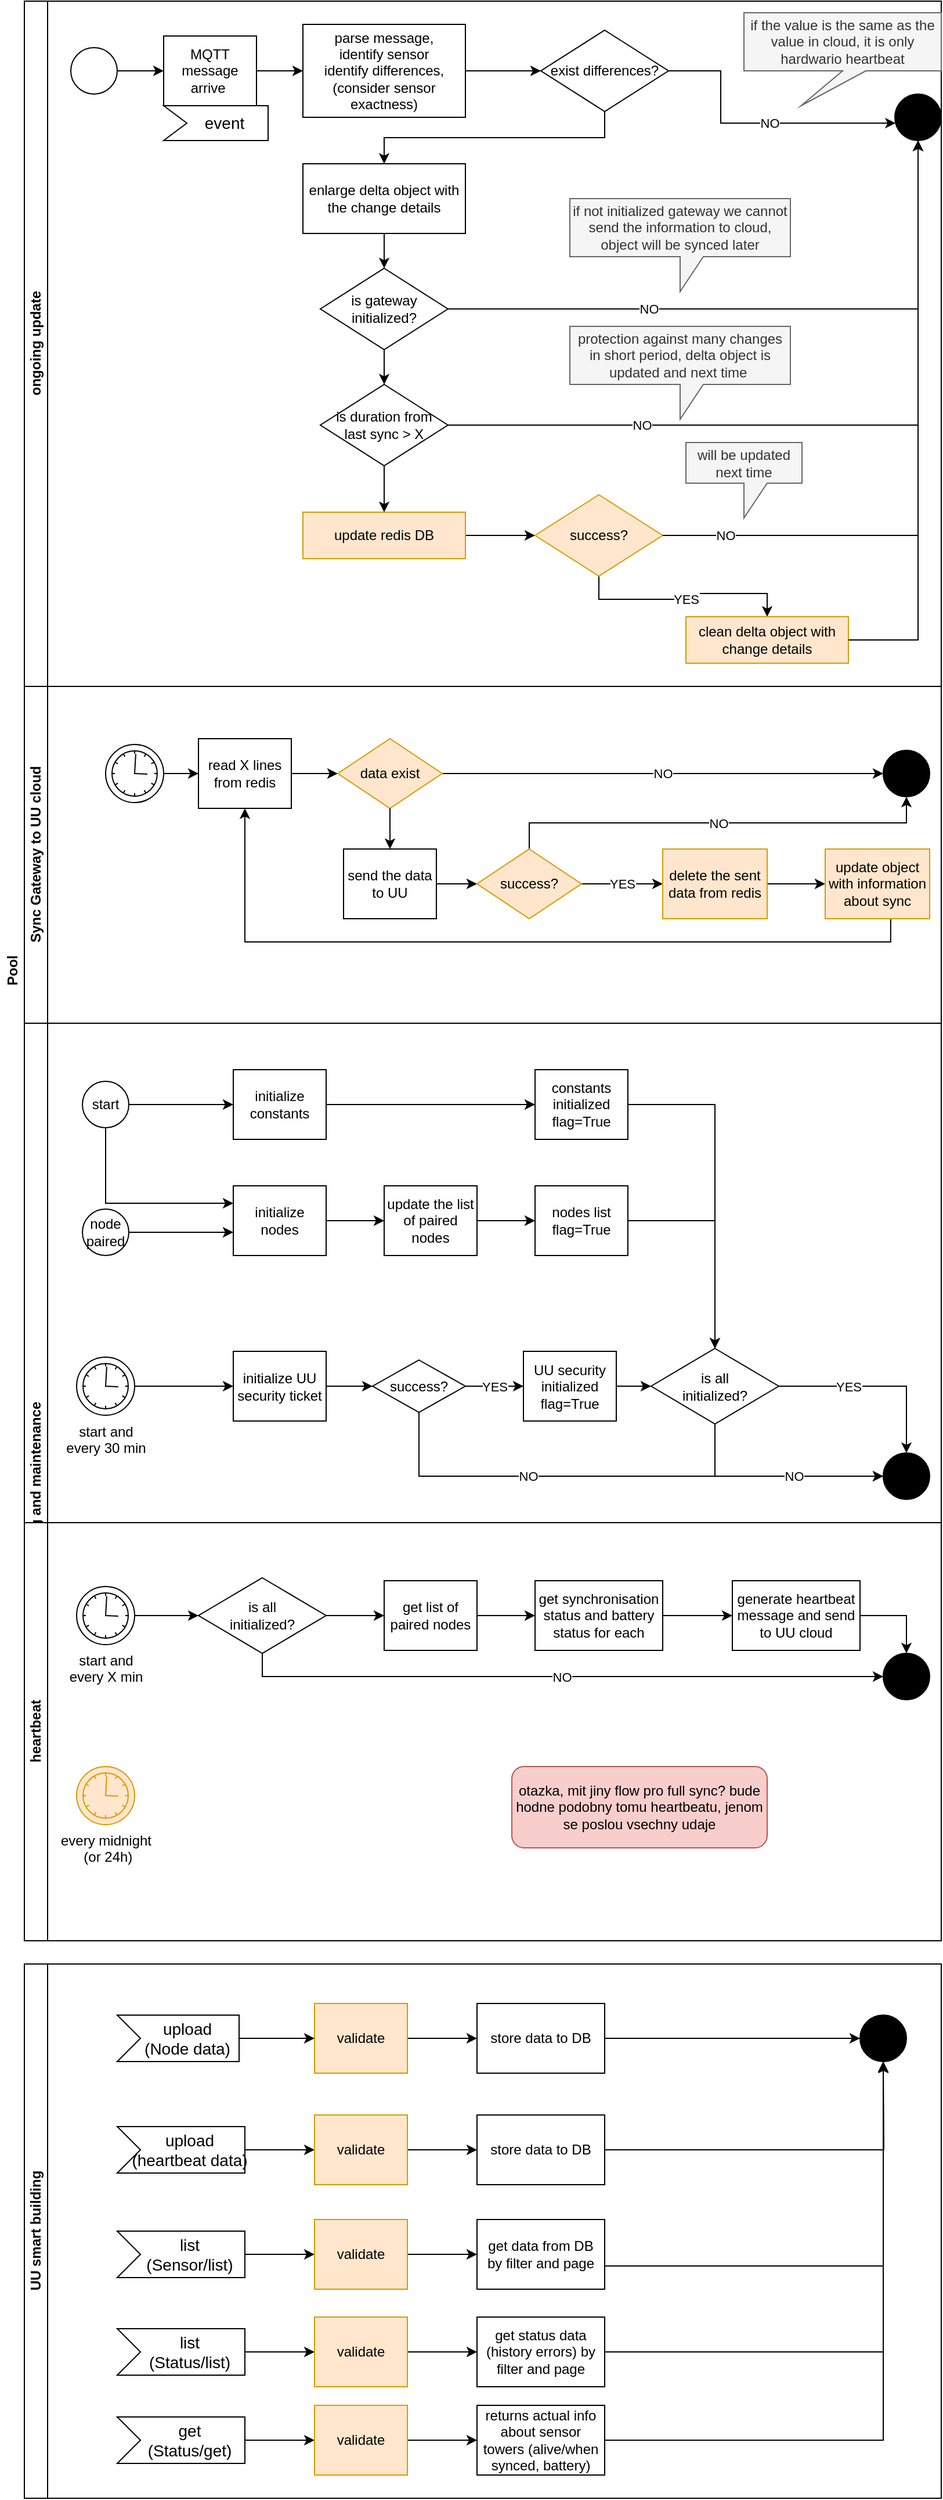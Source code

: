 <mxfile version="14.2.9" type="github">
  <diagram id="prtHgNgQTEPvFCAcTncT" name="Page-1">
    <mxGraphModel dx="1038" dy="523" grid="1" gridSize="10" guides="1" tooltips="1" connect="1" arrows="1" fold="1" page="1" pageScale="1" pageWidth="827" pageHeight="1169" math="0" shadow="0">
      <root>
        <mxCell id="0" />
        <mxCell id="1" parent="0" />
        <mxCell id="dNxyNK7c78bLwvsdeMH5-19" value="Pool" style="swimlane;html=1;childLayout=stackLayout;resizeParent=1;resizeParentMax=0;horizontal=0;startSize=20;horizontalStack=0;strokeColor=#FFFFFF;" parent="1" vertex="1">
          <mxGeometry x="10" y="20" width="810" height="1670" as="geometry" />
        </mxCell>
        <mxCell id="dNxyNK7c78bLwvsdeMH5-20" value="ongoing update" style="swimlane;html=1;startSize=20;horizontal=0;" parent="dNxyNK7c78bLwvsdeMH5-19" vertex="1">
          <mxGeometry x="20" width="790" height="590" as="geometry" />
        </mxCell>
        <mxCell id="dNxyNK7c78bLwvsdeMH5-25" value="" style="edgeStyle=orthogonalEdgeStyle;rounded=0;orthogonalLoop=1;jettySize=auto;html=1;" parent="dNxyNK7c78bLwvsdeMH5-20" source="dNxyNK7c78bLwvsdeMH5-23" target="dNxyNK7c78bLwvsdeMH5-24" edge="1">
          <mxGeometry relative="1" as="geometry" />
        </mxCell>
        <mxCell id="dNxyNK7c78bLwvsdeMH5-23" value="" style="ellipse;whiteSpace=wrap;html=1;" parent="dNxyNK7c78bLwvsdeMH5-20" vertex="1">
          <mxGeometry x="40" y="40" width="40" height="40" as="geometry" />
        </mxCell>
        <mxCell id="5jJIfaY8_o4qzD2Jh06x-11" style="edgeStyle=orthogonalEdgeStyle;rounded=0;orthogonalLoop=1;jettySize=auto;html=1;exitX=1;exitY=0.5;exitDx=0;exitDy=0;entryX=0;entryY=0.5;entryDx=0;entryDy=0;" parent="dNxyNK7c78bLwvsdeMH5-20" source="dNxyNK7c78bLwvsdeMH5-24" target="5jJIfaY8_o4qzD2Jh06x-4" edge="1">
          <mxGeometry relative="1" as="geometry" />
        </mxCell>
        <mxCell id="dNxyNK7c78bLwvsdeMH5-24" value="MQTT message arrive&amp;nbsp;" style="rounded=0;whiteSpace=wrap;html=1;fontFamily=Helvetica;fontSize=12;fontColor=#000000;align=center;" parent="dNxyNK7c78bLwvsdeMH5-20" vertex="1">
          <mxGeometry x="120" y="30" width="80" height="60" as="geometry" />
        </mxCell>
        <mxCell id="dNxyNK7c78bLwvsdeMH5-32" value="" style="ellipse;whiteSpace=wrap;html=1;fillColor=#000000;" parent="dNxyNK7c78bLwvsdeMH5-20" vertex="1">
          <mxGeometry x="750" y="80" width="40" height="40" as="geometry" />
        </mxCell>
        <mxCell id="5jJIfaY8_o4qzD2Jh06x-6" style="edgeStyle=orthogonalEdgeStyle;rounded=0;orthogonalLoop=1;jettySize=auto;html=1;exitX=1;exitY=0.5;exitDx=0;exitDy=0;entryX=0;entryY=0.5;entryDx=0;entryDy=0;" parent="dNxyNK7c78bLwvsdeMH5-20" source="5jJIfaY8_o4qzD2Jh06x-4" target="5jJIfaY8_o4qzD2Jh06x-5" edge="1">
          <mxGeometry relative="1" as="geometry" />
        </mxCell>
        <mxCell id="5jJIfaY8_o4qzD2Jh06x-4" value="parse message, &lt;br&gt;identify sensor&lt;br&gt;identify differences,&lt;br&gt;(consider sensor exactness)" style="rounded=0;whiteSpace=wrap;html=1;fontFamily=Helvetica;fontSize=12;fontColor=#000000;align=center;" parent="dNxyNK7c78bLwvsdeMH5-20" vertex="1">
          <mxGeometry x="240" y="20" width="140" height="80" as="geometry" />
        </mxCell>
        <mxCell id="5jJIfaY8_o4qzD2Jh06x-8" style="edgeStyle=orthogonalEdgeStyle;rounded=0;orthogonalLoop=1;jettySize=auto;html=1;exitX=1;exitY=0.5;exitDx=0;exitDy=0;" parent="dNxyNK7c78bLwvsdeMH5-20" source="5jJIfaY8_o4qzD2Jh06x-5" target="dNxyNK7c78bLwvsdeMH5-32" edge="1">
          <mxGeometry relative="1" as="geometry">
            <Array as="points">
              <mxPoint x="600" y="60" />
              <mxPoint x="600" y="105" />
            </Array>
          </mxGeometry>
        </mxCell>
        <mxCell id="5jJIfaY8_o4qzD2Jh06x-9" value="NO" style="edgeLabel;html=1;align=center;verticalAlign=middle;resizable=0;points=[];" parent="5jJIfaY8_o4qzD2Jh06x-8" vertex="1" connectable="0">
          <mxGeometry x="-0.146" y="-1" relative="1" as="geometry">
            <mxPoint x="29" y="-1" as="offset" />
          </mxGeometry>
        </mxCell>
        <mxCell id="5jJIfaY8_o4qzD2Jh06x-24" style="edgeStyle=orthogonalEdgeStyle;rounded=0;orthogonalLoop=1;jettySize=auto;html=1;exitX=0.5;exitY=1;exitDx=0;exitDy=0;" parent="dNxyNK7c78bLwvsdeMH5-20" source="5jJIfaY8_o4qzD2Jh06x-5" target="5jJIfaY8_o4qzD2Jh06x-23" edge="1">
          <mxGeometry relative="1" as="geometry" />
        </mxCell>
        <mxCell id="5jJIfaY8_o4qzD2Jh06x-5" value="exist differences?" style="rhombus;whiteSpace=wrap;html=1;fontFamily=Helvetica;fontSize=12;fontColor=#000000;align=center;" parent="dNxyNK7c78bLwvsdeMH5-20" vertex="1">
          <mxGeometry x="445" y="25" width="110" height="70" as="geometry" />
        </mxCell>
        <mxCell id="5jJIfaY8_o4qzD2Jh06x-27" style="edgeStyle=orthogonalEdgeStyle;rounded=0;orthogonalLoop=1;jettySize=auto;html=1;exitX=0.5;exitY=1;exitDx=0;exitDy=0;entryX=0.5;entryY=0;entryDx=0;entryDy=0;" parent="dNxyNK7c78bLwvsdeMH5-20" source="5jJIfaY8_o4qzD2Jh06x-23" target="5jJIfaY8_o4qzD2Jh06x-25" edge="1">
          <mxGeometry relative="1" as="geometry" />
        </mxCell>
        <mxCell id="5jJIfaY8_o4qzD2Jh06x-23" value="enlarge delta object with the change details" style="rounded=0;whiteSpace=wrap;html=1;fontFamily=Helvetica;fontSize=12;fontColor=#000000;align=center;" parent="dNxyNK7c78bLwvsdeMH5-20" vertex="1">
          <mxGeometry x="240" y="140" width="140" height="60" as="geometry" />
        </mxCell>
        <mxCell id="5jJIfaY8_o4qzD2Jh06x-26" value="NO" style="edgeStyle=orthogonalEdgeStyle;rounded=0;orthogonalLoop=1;jettySize=auto;html=1;exitX=1;exitY=0.5;exitDx=0;exitDy=0;entryX=0.5;entryY=1;entryDx=0;entryDy=0;" parent="dNxyNK7c78bLwvsdeMH5-20" source="5jJIfaY8_o4qzD2Jh06x-25" target="dNxyNK7c78bLwvsdeMH5-32" edge="1">
          <mxGeometry x="-0.371" relative="1" as="geometry">
            <mxPoint as="offset" />
            <Array as="points">
              <mxPoint x="770" y="265" />
              <mxPoint x="770" y="125" />
            </Array>
          </mxGeometry>
        </mxCell>
        <mxCell id="5jJIfaY8_o4qzD2Jh06x-30" style="edgeStyle=orthogonalEdgeStyle;rounded=0;orthogonalLoop=1;jettySize=auto;html=1;exitX=0.5;exitY=1;exitDx=0;exitDy=0;entryX=0.5;entryY=0;entryDx=0;entryDy=0;" parent="dNxyNK7c78bLwvsdeMH5-20" source="5jJIfaY8_o4qzD2Jh06x-25" target="5jJIfaY8_o4qzD2Jh06x-28" edge="1">
          <mxGeometry relative="1" as="geometry" />
        </mxCell>
        <mxCell id="5jJIfaY8_o4qzD2Jh06x-25" value="is gateway initialized?" style="rhombus;whiteSpace=wrap;html=1;fontFamily=Helvetica;fontSize=12;fontColor=#000000;align=center;" parent="dNxyNK7c78bLwvsdeMH5-20" vertex="1">
          <mxGeometry x="255" y="230" width="110" height="70" as="geometry" />
        </mxCell>
        <mxCell id="5jJIfaY8_o4qzD2Jh06x-29" value="NO" style="edgeStyle=orthogonalEdgeStyle;rounded=0;orthogonalLoop=1;jettySize=auto;html=1;exitX=1;exitY=0.5;exitDx=0;exitDy=0;entryX=0.5;entryY=1;entryDx=0;entryDy=0;" parent="dNxyNK7c78bLwvsdeMH5-20" source="5jJIfaY8_o4qzD2Jh06x-28" target="dNxyNK7c78bLwvsdeMH5-32" edge="1">
          <mxGeometry x="-0.486" relative="1" as="geometry">
            <mxPoint as="offset" />
            <Array as="points">
              <mxPoint x="770" y="365" />
              <mxPoint x="770" y="125" />
            </Array>
          </mxGeometry>
        </mxCell>
        <mxCell id="5jJIfaY8_o4qzD2Jh06x-35" style="edgeStyle=orthogonalEdgeStyle;rounded=0;orthogonalLoop=1;jettySize=auto;html=1;exitX=0.5;exitY=1;exitDx=0;exitDy=0;" parent="dNxyNK7c78bLwvsdeMH5-20" source="5jJIfaY8_o4qzD2Jh06x-28" target="5jJIfaY8_o4qzD2Jh06x-34" edge="1">
          <mxGeometry relative="1" as="geometry" />
        </mxCell>
        <mxCell id="5jJIfaY8_o4qzD2Jh06x-28" value="is duration from &lt;br&gt;last sync &amp;gt; X" style="rhombus;whiteSpace=wrap;html=1;fontFamily=Helvetica;fontSize=12;fontColor=#000000;align=center;" parent="dNxyNK7c78bLwvsdeMH5-20" vertex="1">
          <mxGeometry x="255" y="330" width="110" height="70" as="geometry" />
        </mxCell>
        <mxCell id="5jJIfaY8_o4qzD2Jh06x-31" value="if not initialized gateway we cannot send the information to cloud, object will be synced later" style="shape=callout;whiteSpace=wrap;html=1;perimeter=calloutPerimeter;fillColor=#f5f5f5;strokeColor=#666666;fontColor=#333333;" parent="dNxyNK7c78bLwvsdeMH5-20" vertex="1">
          <mxGeometry x="470" y="170" width="190" height="80" as="geometry" />
        </mxCell>
        <mxCell id="5jJIfaY8_o4qzD2Jh06x-32" value="if the value is the same as the value in cloud, it is only hardwario heartbeat" style="shape=callout;whiteSpace=wrap;html=1;perimeter=calloutPerimeter;fillColor=#f5f5f5;position2=0.29;strokeColor=#666666;fontColor=#333333;" parent="dNxyNK7c78bLwvsdeMH5-20" vertex="1">
          <mxGeometry x="620" y="10" width="170" height="80" as="geometry" />
        </mxCell>
        <mxCell id="5jJIfaY8_o4qzD2Jh06x-33" value="protection against many changes in short period, delta object is updated and next time&amp;nbsp;" style="shape=callout;whiteSpace=wrap;html=1;perimeter=calloutPerimeter;fillColor=#f5f5f5;strokeColor=#666666;fontColor=#333333;" parent="dNxyNK7c78bLwvsdeMH5-20" vertex="1">
          <mxGeometry x="470" y="280" width="190" height="80" as="geometry" />
        </mxCell>
        <mxCell id="4CfnA9oRZXm0BefGSMJ0-2" style="edgeStyle=orthogonalEdgeStyle;rounded=0;orthogonalLoop=1;jettySize=auto;html=1;exitX=1;exitY=0.5;exitDx=0;exitDy=0;entryX=0;entryY=0.5;entryDx=0;entryDy=0;" edge="1" parent="dNxyNK7c78bLwvsdeMH5-20" source="5jJIfaY8_o4qzD2Jh06x-34" target="4CfnA9oRZXm0BefGSMJ0-1">
          <mxGeometry relative="1" as="geometry" />
        </mxCell>
        <mxCell id="5jJIfaY8_o4qzD2Jh06x-34" value="update redis DB" style="rounded=0;whiteSpace=wrap;html=1;fontFamily=Helvetica;fontSize=12;align=center;fillColor=#ffe6cc;strokeColor=#d79b00;" parent="dNxyNK7c78bLwvsdeMH5-20" vertex="1">
          <mxGeometry x="240" y="440" width="140" height="40" as="geometry" />
        </mxCell>
        <mxCell id="4CfnA9oRZXm0BefGSMJ0-7" value="YES" style="edgeStyle=orthogonalEdgeStyle;rounded=0;orthogonalLoop=1;jettySize=auto;html=1;exitX=0.5;exitY=1;exitDx=0;exitDy=0;" edge="1" parent="dNxyNK7c78bLwvsdeMH5-20" source="4CfnA9oRZXm0BefGSMJ0-1" target="4CfnA9oRZXm0BefGSMJ0-4">
          <mxGeometry relative="1" as="geometry" />
        </mxCell>
        <mxCell id="4CfnA9oRZXm0BefGSMJ0-1" value="success?" style="rhombus;whiteSpace=wrap;html=1;fontFamily=Helvetica;fontSize=12;align=center;fillColor=#ffe6cc;strokeColor=#d79b00;" vertex="1" parent="dNxyNK7c78bLwvsdeMH5-20">
          <mxGeometry x="440" y="425" width="110" height="70" as="geometry" />
        </mxCell>
        <mxCell id="4CfnA9oRZXm0BefGSMJ0-4" value="clean delta object with change details" style="rounded=0;whiteSpace=wrap;html=1;fontFamily=Helvetica;fontSize=12;align=center;fillColor=#ffe6cc;strokeColor=#d79b00;" vertex="1" parent="dNxyNK7c78bLwvsdeMH5-20">
          <mxGeometry x="570" y="530" width="140" height="40" as="geometry" />
        </mxCell>
        <mxCell id="4CfnA9oRZXm0BefGSMJ0-5" style="edgeStyle=orthogonalEdgeStyle;rounded=0;orthogonalLoop=1;jettySize=auto;html=1;exitX=1;exitY=0.5;exitDx=0;exitDy=0;entryX=0.5;entryY=1;entryDx=0;entryDy=0;" edge="1" parent="dNxyNK7c78bLwvsdeMH5-20" source="4CfnA9oRZXm0BefGSMJ0-4" target="dNxyNK7c78bLwvsdeMH5-32">
          <mxGeometry relative="1" as="geometry">
            <mxPoint x="840" y="130" as="targetPoint" />
            <Array as="points">
              <mxPoint x="770" y="550" />
              <mxPoint x="770" y="125" />
            </Array>
          </mxGeometry>
        </mxCell>
        <mxCell id="4CfnA9oRZXm0BefGSMJ0-3" value="NO" style="edgeStyle=orthogonalEdgeStyle;rounded=0;orthogonalLoop=1;jettySize=auto;html=1;exitX=1;exitY=0.5;exitDx=0;exitDy=0;entryX=0.5;entryY=1;entryDx=0;entryDy=0;" edge="1" parent="dNxyNK7c78bLwvsdeMH5-20" source="4CfnA9oRZXm0BefGSMJ0-1" target="dNxyNK7c78bLwvsdeMH5-32">
          <mxGeometry x="-0.809" relative="1" as="geometry">
            <mxPoint x="840" y="130" as="targetPoint" />
            <Array as="points">
              <mxPoint x="770" y="460" />
              <mxPoint x="770" y="125" />
            </Array>
            <mxPoint as="offset" />
          </mxGeometry>
        </mxCell>
        <mxCell id="4CfnA9oRZXm0BefGSMJ0-8" value="will be updated next time" style="shape=callout;whiteSpace=wrap;html=1;perimeter=calloutPerimeter;fillColor=#f5f5f5;strokeColor=#666666;fontColor=#333333;" vertex="1" parent="dNxyNK7c78bLwvsdeMH5-20">
          <mxGeometry x="570" y="380" width="100" height="65" as="geometry" />
        </mxCell>
        <mxCell id="4CfnA9oRZXm0BefGSMJ0-125" value="event" style="html=1;shape=mxgraph.infographic.ribbonSimple;notch1=20;notch2=0;align=center;verticalAlign=middle;fontSize=14;fontStyle=0;fillColor=#FFFFFF;flipH=0;spacingRight=0;spacingLeft=14;" vertex="1" parent="dNxyNK7c78bLwvsdeMH5-20">
          <mxGeometry x="120" y="90" width="90" height="30" as="geometry" />
        </mxCell>
        <mxCell id="dNxyNK7c78bLwvsdeMH5-21" value="Sync Gateway to UU cloud" style="swimlane;html=1;startSize=20;horizontal=0;" parent="dNxyNK7c78bLwvsdeMH5-19" vertex="1">
          <mxGeometry x="20" y="590" width="790" height="290" as="geometry" />
        </mxCell>
        <mxCell id="dNxyNK7c78bLwvsdeMH5-29" value="" style="edgeStyle=orthogonalEdgeStyle;rounded=0;orthogonalLoop=1;jettySize=auto;html=1;endArrow=classic;endFill=1;" parent="dNxyNK7c78bLwvsdeMH5-21" source="dNxyNK7c78bLwvsdeMH5-26" target="dNxyNK7c78bLwvsdeMH5-28" edge="1">
          <mxGeometry relative="1" as="geometry" />
        </mxCell>
        <mxCell id="dNxyNK7c78bLwvsdeMH5-26" value="read X lines from redis" style="rounded=0;whiteSpace=wrap;html=1;fontFamily=Helvetica;fontSize=12;fontColor=#000000;align=center;" parent="dNxyNK7c78bLwvsdeMH5-21" vertex="1">
          <mxGeometry x="150" y="45" width="80" height="60" as="geometry" />
        </mxCell>
        <mxCell id="5jJIfaY8_o4qzD2Jh06x-41" value="NO" style="edgeStyle=orthogonalEdgeStyle;rounded=0;orthogonalLoop=1;jettySize=auto;html=1;entryX=0;entryY=0.5;entryDx=0;entryDy=0;" parent="dNxyNK7c78bLwvsdeMH5-21" source="dNxyNK7c78bLwvsdeMH5-28" target="5jJIfaY8_o4qzD2Jh06x-40" edge="1">
          <mxGeometry relative="1" as="geometry" />
        </mxCell>
        <mxCell id="dNxyNK7c78bLwvsdeMH5-28" value="data exist" style="rhombus;whiteSpace=wrap;html=1;fontFamily=Helvetica;fontSize=12;align=center;fillColor=#ffe6cc;strokeColor=#d79b00;" parent="dNxyNK7c78bLwvsdeMH5-21" vertex="1">
          <mxGeometry x="270" y="45" width="90" height="60" as="geometry" />
        </mxCell>
        <mxCell id="5jJIfaY8_o4qzD2Jh06x-43" style="edgeStyle=orthogonalEdgeStyle;rounded=0;orthogonalLoop=1;jettySize=auto;html=1;exitX=1;exitY=0.5;exitDx=0;exitDy=0;" parent="dNxyNK7c78bLwvsdeMH5-21" source="dNxyNK7c78bLwvsdeMH5-30" target="5jJIfaY8_o4qzD2Jh06x-42" edge="1">
          <mxGeometry relative="1" as="geometry" />
        </mxCell>
        <mxCell id="dNxyNK7c78bLwvsdeMH5-30" value="send the data to UU" style="rounded=0;whiteSpace=wrap;html=1;fontFamily=Helvetica;fontSize=12;fontColor=#000000;align=center;" parent="dNxyNK7c78bLwvsdeMH5-21" vertex="1">
          <mxGeometry x="275" y="140" width="80" height="60" as="geometry" />
        </mxCell>
        <mxCell id="dNxyNK7c78bLwvsdeMH5-31" style="edgeStyle=orthogonalEdgeStyle;rounded=0;orthogonalLoop=1;jettySize=auto;html=1;endArrow=classic;endFill=1;" parent="dNxyNK7c78bLwvsdeMH5-21" source="dNxyNK7c78bLwvsdeMH5-28" target="dNxyNK7c78bLwvsdeMH5-30" edge="1">
          <mxGeometry relative="1" as="geometry" />
        </mxCell>
        <mxCell id="5jJIfaY8_o4qzD2Jh06x-38" style="edgeStyle=orthogonalEdgeStyle;rounded=0;orthogonalLoop=1;jettySize=auto;html=1;exitX=1;exitY=0.5;exitDx=0;exitDy=0;entryX=0;entryY=0.5;entryDx=0;entryDy=0;" parent="dNxyNK7c78bLwvsdeMH5-21" source="5jJIfaY8_o4qzD2Jh06x-37" target="dNxyNK7c78bLwvsdeMH5-26" edge="1">
          <mxGeometry relative="1" as="geometry" />
        </mxCell>
        <mxCell id="5jJIfaY8_o4qzD2Jh06x-37" value="" style="shape=mxgraph.bpmn.shape;html=1;verticalLabelPosition=bottom;labelBackgroundColor=#ffffff;verticalAlign=top;align=center;perimeter=ellipsePerimeter;outlineConnect=0;outline=standard;symbol=timer;fillColor=none;" parent="dNxyNK7c78bLwvsdeMH5-21" vertex="1">
          <mxGeometry x="70" y="50" width="50" height="50" as="geometry" />
        </mxCell>
        <mxCell id="5jJIfaY8_o4qzD2Jh06x-40" value="" style="ellipse;whiteSpace=wrap;html=1;fillColor=#000000;" parent="dNxyNK7c78bLwvsdeMH5-21" vertex="1">
          <mxGeometry x="740" y="55" width="40" height="40" as="geometry" />
        </mxCell>
        <mxCell id="5jJIfaY8_o4qzD2Jh06x-45" value="YES" style="edgeStyle=orthogonalEdgeStyle;rounded=0;orthogonalLoop=1;jettySize=auto;html=1;exitX=1;exitY=0.5;exitDx=0;exitDy=0;" parent="dNxyNK7c78bLwvsdeMH5-21" source="5jJIfaY8_o4qzD2Jh06x-42" target="5jJIfaY8_o4qzD2Jh06x-44" edge="1">
          <mxGeometry relative="1" as="geometry" />
        </mxCell>
        <mxCell id="5jJIfaY8_o4qzD2Jh06x-47" value="NO" style="edgeStyle=orthogonalEdgeStyle;rounded=0;orthogonalLoop=1;jettySize=auto;html=1;exitX=0.5;exitY=0;exitDx=0;exitDy=0;" parent="dNxyNK7c78bLwvsdeMH5-21" source="5jJIfaY8_o4qzD2Jh06x-42" target="5jJIfaY8_o4qzD2Jh06x-40" edge="1">
          <mxGeometry relative="1" as="geometry" />
        </mxCell>
        <mxCell id="5jJIfaY8_o4qzD2Jh06x-42" value="success?" style="rhombus;whiteSpace=wrap;html=1;fontFamily=Helvetica;fontSize=12;align=center;fillColor=#ffe6cc;strokeColor=#d79b00;" parent="dNxyNK7c78bLwvsdeMH5-21" vertex="1">
          <mxGeometry x="390" y="140" width="90" height="60" as="geometry" />
        </mxCell>
        <mxCell id="5jJIfaY8_o4qzD2Jh06x-46" style="edgeStyle=orthogonalEdgeStyle;rounded=0;orthogonalLoop=1;jettySize=auto;html=1;exitX=0.627;exitY=0.997;exitDx=0;exitDy=0;entryX=0.5;entryY=1;entryDx=0;entryDy=0;exitPerimeter=0;" parent="dNxyNK7c78bLwvsdeMH5-21" source="4CfnA9oRZXm0BefGSMJ0-9" target="dNxyNK7c78bLwvsdeMH5-26" edge="1">
          <mxGeometry relative="1" as="geometry" />
        </mxCell>
        <mxCell id="4CfnA9oRZXm0BefGSMJ0-10" style="edgeStyle=orthogonalEdgeStyle;rounded=0;orthogonalLoop=1;jettySize=auto;html=1;exitX=1;exitY=0.5;exitDx=0;exitDy=0;entryX=0;entryY=0.5;entryDx=0;entryDy=0;" edge="1" parent="dNxyNK7c78bLwvsdeMH5-21" source="5jJIfaY8_o4qzD2Jh06x-44" target="4CfnA9oRZXm0BefGSMJ0-9">
          <mxGeometry relative="1" as="geometry" />
        </mxCell>
        <mxCell id="5jJIfaY8_o4qzD2Jh06x-44" value="delete the sent data from redis" style="rounded=0;whiteSpace=wrap;html=1;fontFamily=Helvetica;fontSize=12;align=center;fillColor=#ffe6cc;strokeColor=#d79b00;" parent="dNxyNK7c78bLwvsdeMH5-21" vertex="1">
          <mxGeometry x="550" y="140" width="90" height="60" as="geometry" />
        </mxCell>
        <mxCell id="4CfnA9oRZXm0BefGSMJ0-9" value="update object with information about sync" style="rounded=0;whiteSpace=wrap;html=1;fontFamily=Helvetica;fontSize=12;align=center;fillColor=#ffe6cc;strokeColor=#d79b00;" vertex="1" parent="dNxyNK7c78bLwvsdeMH5-21">
          <mxGeometry x="690" y="140" width="90" height="60" as="geometry" />
        </mxCell>
        <mxCell id="dNxyNK7c78bLwvsdeMH5-22" value="config and maintenance" style="swimlane;html=1;startSize=20;horizontal=0;" parent="dNxyNK7c78bLwvsdeMH5-19" vertex="1">
          <mxGeometry x="20" y="880" width="790" height="790" as="geometry" />
        </mxCell>
        <mxCell id="dNxyNK7c78bLwvsdeMH5-37" value="" style="edgeStyle=orthogonalEdgeStyle;rounded=0;orthogonalLoop=1;jettySize=auto;html=1;endArrow=classic;endFill=1;" parent="dNxyNK7c78bLwvsdeMH5-22" source="dNxyNK7c78bLwvsdeMH5-34" target="dNxyNK7c78bLwvsdeMH5-36" edge="1">
          <mxGeometry relative="1" as="geometry" />
        </mxCell>
        <mxCell id="dNxyNK7c78bLwvsdeMH5-34" value="initialize UU security ticket" style="rounded=0;whiteSpace=wrap;html=1;fontFamily=Helvetica;fontSize=12;fontColor=#000000;align=center;" parent="dNxyNK7c78bLwvsdeMH5-22" vertex="1">
          <mxGeometry x="180" y="282.5" width="80" height="60" as="geometry" />
        </mxCell>
        <mxCell id="5jJIfaY8_o4qzD2Jh06x-51" value="YES" style="edgeStyle=orthogonalEdgeStyle;rounded=0;orthogonalLoop=1;jettySize=auto;html=1;exitX=1;exitY=0.5;exitDx=0;exitDy=0;entryX=0;entryY=0.5;entryDx=0;entryDy=0;" parent="dNxyNK7c78bLwvsdeMH5-22" source="dNxyNK7c78bLwvsdeMH5-36" target="5jJIfaY8_o4qzD2Jh06x-50" edge="1">
          <mxGeometry relative="1" as="geometry" />
        </mxCell>
        <mxCell id="5jJIfaY8_o4qzD2Jh06x-60" value="NO" style="edgeStyle=orthogonalEdgeStyle;rounded=0;orthogonalLoop=1;jettySize=auto;html=1;exitX=0.5;exitY=1;exitDx=0;exitDy=0;entryX=0;entryY=0.5;entryDx=0;entryDy=0;" parent="dNxyNK7c78bLwvsdeMH5-22" source="dNxyNK7c78bLwvsdeMH5-36" target="5jJIfaY8_o4qzD2Jh06x-57" edge="1">
          <mxGeometry x="-0.346" relative="1" as="geometry">
            <Array as="points">
              <mxPoint x="340" y="390" />
            </Array>
            <mxPoint as="offset" />
            <mxPoint x="810" y="390" as="targetPoint" />
          </mxGeometry>
        </mxCell>
        <mxCell id="dNxyNK7c78bLwvsdeMH5-36" value="success?" style="rhombus;whiteSpace=wrap;html=1;fontFamily=Helvetica;fontSize=12;fontColor=#000000;align=center;" parent="dNxyNK7c78bLwvsdeMH5-22" vertex="1">
          <mxGeometry x="300" y="290" width="80" height="45" as="geometry" />
        </mxCell>
        <mxCell id="5jJIfaY8_o4qzD2Jh06x-49" style="edgeStyle=orthogonalEdgeStyle;rounded=0;orthogonalLoop=1;jettySize=auto;html=1;exitX=1;exitY=0.5;exitDx=0;exitDy=0;entryX=0;entryY=0.5;entryDx=0;entryDy=0;" parent="dNxyNK7c78bLwvsdeMH5-22" source="5jJIfaY8_o4qzD2Jh06x-48" target="dNxyNK7c78bLwvsdeMH5-34" edge="1">
          <mxGeometry relative="1" as="geometry" />
        </mxCell>
        <mxCell id="5jJIfaY8_o4qzD2Jh06x-48" value="start and &lt;br&gt;every 30 min" style="shape=mxgraph.bpmn.shape;html=1;verticalLabelPosition=bottom;labelBackgroundColor=#ffffff;verticalAlign=top;align=center;perimeter=ellipsePerimeter;outlineConnect=0;outline=standard;symbol=timer;fillColor=none;" parent="dNxyNK7c78bLwvsdeMH5-22" vertex="1">
          <mxGeometry x="45" y="287.5" width="50" height="50" as="geometry" />
        </mxCell>
        <mxCell id="5jJIfaY8_o4qzD2Jh06x-53" style="edgeStyle=orthogonalEdgeStyle;rounded=0;orthogonalLoop=1;jettySize=auto;html=1;exitX=1;exitY=0.5;exitDx=0;exitDy=0;entryX=0;entryY=0.5;entryDx=0;entryDy=0;" parent="dNxyNK7c78bLwvsdeMH5-22" source="5jJIfaY8_o4qzD2Jh06x-50" target="5jJIfaY8_o4qzD2Jh06x-52" edge="1">
          <mxGeometry relative="1" as="geometry" />
        </mxCell>
        <mxCell id="5jJIfaY8_o4qzD2Jh06x-50" value="UU security initialized flag=True" style="rounded=0;whiteSpace=wrap;html=1;fontFamily=Helvetica;fontSize=12;fontColor=#000000;align=center;" parent="dNxyNK7c78bLwvsdeMH5-22" vertex="1">
          <mxGeometry x="430" y="282.5" width="80" height="60" as="geometry" />
        </mxCell>
        <mxCell id="5jJIfaY8_o4qzD2Jh06x-55" value="YES" style="edgeStyle=orthogonalEdgeStyle;rounded=0;orthogonalLoop=1;jettySize=auto;html=1;exitX=1;exitY=0.5;exitDx=0;exitDy=0;entryX=0.5;entryY=0;entryDx=0;entryDy=0;" parent="dNxyNK7c78bLwvsdeMH5-22" source="5jJIfaY8_o4qzD2Jh06x-52" target="5jJIfaY8_o4qzD2Jh06x-57" edge="1">
          <mxGeometry x="-0.273" relative="1" as="geometry">
            <mxPoint x="720" y="312.5" as="targetPoint" />
            <mxPoint x="-1" as="offset" />
          </mxGeometry>
        </mxCell>
        <mxCell id="5jJIfaY8_o4qzD2Jh06x-52" value="is all &lt;br&gt;initialized?" style="rhombus;whiteSpace=wrap;html=1;fontFamily=Helvetica;fontSize=12;fontColor=#000000;align=center;" parent="dNxyNK7c78bLwvsdeMH5-22" vertex="1">
          <mxGeometry x="540" y="280" width="110" height="65" as="geometry" />
        </mxCell>
        <mxCell id="5jJIfaY8_o4qzD2Jh06x-57" value="" style="ellipse;whiteSpace=wrap;html=1;fillColor=#000000;" parent="dNxyNK7c78bLwvsdeMH5-22" vertex="1">
          <mxGeometry x="740" y="370" width="40" height="40" as="geometry" />
        </mxCell>
        <mxCell id="5jJIfaY8_o4qzD2Jh06x-64" style="edgeStyle=orthogonalEdgeStyle;rounded=0;orthogonalLoop=1;jettySize=auto;html=1;exitX=1;exitY=0.5;exitDx=0;exitDy=0;" parent="dNxyNK7c78bLwvsdeMH5-22" source="5jJIfaY8_o4qzD2Jh06x-61" target="5jJIfaY8_o4qzD2Jh06x-63" edge="1">
          <mxGeometry relative="1" as="geometry" />
        </mxCell>
        <mxCell id="4CfnA9oRZXm0BefGSMJ0-11" style="edgeStyle=orthogonalEdgeStyle;rounded=0;orthogonalLoop=1;jettySize=auto;html=1;exitX=0.5;exitY=1;exitDx=0;exitDy=0;entryX=0;entryY=0.25;entryDx=0;entryDy=0;" edge="1" parent="dNxyNK7c78bLwvsdeMH5-22" source="5jJIfaY8_o4qzD2Jh06x-61" target="5jJIfaY8_o4qzD2Jh06x-71">
          <mxGeometry relative="1" as="geometry" />
        </mxCell>
        <mxCell id="5jJIfaY8_o4qzD2Jh06x-61" value="start" style="ellipse;whiteSpace=wrap;html=1;" parent="dNxyNK7c78bLwvsdeMH5-22" vertex="1">
          <mxGeometry x="50" y="50" width="40" height="40" as="geometry" />
        </mxCell>
        <mxCell id="5jJIfaY8_o4qzD2Jh06x-66" style="edgeStyle=orthogonalEdgeStyle;rounded=0;orthogonalLoop=1;jettySize=auto;html=1;exitX=1;exitY=0.5;exitDx=0;exitDy=0;" parent="dNxyNK7c78bLwvsdeMH5-22" source="5jJIfaY8_o4qzD2Jh06x-63" target="5jJIfaY8_o4qzD2Jh06x-65" edge="1">
          <mxGeometry relative="1" as="geometry" />
        </mxCell>
        <mxCell id="5jJIfaY8_o4qzD2Jh06x-63" value="initialize constants" style="rounded=0;whiteSpace=wrap;html=1;fontFamily=Helvetica;fontSize=12;fontColor=#000000;align=center;" parent="dNxyNK7c78bLwvsdeMH5-22" vertex="1">
          <mxGeometry x="180" y="40" width="80" height="60" as="geometry" />
        </mxCell>
        <mxCell id="5jJIfaY8_o4qzD2Jh06x-68" style="edgeStyle=orthogonalEdgeStyle;rounded=0;orthogonalLoop=1;jettySize=auto;html=1;exitX=1;exitY=0.5;exitDx=0;exitDy=0;" parent="dNxyNK7c78bLwvsdeMH5-22" source="5jJIfaY8_o4qzD2Jh06x-65" target="5jJIfaY8_o4qzD2Jh06x-52" edge="1">
          <mxGeometry relative="1" as="geometry">
            <mxPoint x="550" y="70" as="targetPoint" />
          </mxGeometry>
        </mxCell>
        <mxCell id="5jJIfaY8_o4qzD2Jh06x-65" value="constants initialized flag=True" style="rounded=0;whiteSpace=wrap;html=1;fontFamily=Helvetica;fontSize=12;fontColor=#000000;align=center;" parent="dNxyNK7c78bLwvsdeMH5-22" vertex="1">
          <mxGeometry x="440" y="40" width="80" height="60" as="geometry" />
        </mxCell>
        <mxCell id="5jJIfaY8_o4qzD2Jh06x-74" style="edgeStyle=orthogonalEdgeStyle;rounded=0;orthogonalLoop=1;jettySize=auto;html=1;exitX=1;exitY=0.5;exitDx=0;exitDy=0;entryX=0;entryY=0.5;entryDx=0;entryDy=0;" parent="dNxyNK7c78bLwvsdeMH5-22" source="5jJIfaY8_o4qzD2Jh06x-71" target="5jJIfaY8_o4qzD2Jh06x-73" edge="1">
          <mxGeometry relative="1" as="geometry" />
        </mxCell>
        <mxCell id="5jJIfaY8_o4qzD2Jh06x-71" value="initialize nodes" style="rounded=0;whiteSpace=wrap;html=1;fontFamily=Helvetica;fontSize=12;fontColor=#000000;align=center;" parent="dNxyNK7c78bLwvsdeMH5-22" vertex="1">
          <mxGeometry x="180" y="140" width="80" height="60" as="geometry" />
        </mxCell>
        <mxCell id="5jJIfaY8_o4qzD2Jh06x-76" style="edgeStyle=orthogonalEdgeStyle;rounded=0;orthogonalLoop=1;jettySize=auto;html=1;entryX=0;entryY=0.5;entryDx=0;entryDy=0;" parent="dNxyNK7c78bLwvsdeMH5-22" source="5jJIfaY8_o4qzD2Jh06x-73" target="5jJIfaY8_o4qzD2Jh06x-75" edge="1">
          <mxGeometry relative="1" as="geometry" />
        </mxCell>
        <mxCell id="5jJIfaY8_o4qzD2Jh06x-73" value="update the list of paired nodes" style="rounded=0;whiteSpace=wrap;html=1;fontFamily=Helvetica;fontSize=12;fontColor=#000000;align=center;" parent="dNxyNK7c78bLwvsdeMH5-22" vertex="1">
          <mxGeometry x="310" y="140" width="80" height="60" as="geometry" />
        </mxCell>
        <mxCell id="5jJIfaY8_o4qzD2Jh06x-77" style="edgeStyle=orthogonalEdgeStyle;rounded=0;orthogonalLoop=1;jettySize=auto;html=1;entryX=0.5;entryY=0;entryDx=0;entryDy=0;" parent="dNxyNK7c78bLwvsdeMH5-22" source="5jJIfaY8_o4qzD2Jh06x-75" target="5jJIfaY8_o4qzD2Jh06x-52" edge="1">
          <mxGeometry relative="1" as="geometry" />
        </mxCell>
        <mxCell id="5jJIfaY8_o4qzD2Jh06x-75" value="nodes list flag=True" style="rounded=0;whiteSpace=wrap;html=1;fontFamily=Helvetica;fontSize=12;fontColor=#000000;align=center;" parent="dNxyNK7c78bLwvsdeMH5-22" vertex="1">
          <mxGeometry x="440" y="140" width="80" height="60" as="geometry" />
        </mxCell>
        <mxCell id="5jJIfaY8_o4qzD2Jh06x-79" style="edgeStyle=orthogonalEdgeStyle;rounded=0;orthogonalLoop=1;jettySize=auto;html=1;" parent="dNxyNK7c78bLwvsdeMH5-22" source="5jJIfaY8_o4qzD2Jh06x-78" target="5jJIfaY8_o4qzD2Jh06x-71" edge="1">
          <mxGeometry relative="1" as="geometry">
            <Array as="points">
              <mxPoint x="160" y="180" />
              <mxPoint x="160" y="180" />
            </Array>
          </mxGeometry>
        </mxCell>
        <mxCell id="5jJIfaY8_o4qzD2Jh06x-78" value="node paired" style="ellipse;whiteSpace=wrap;html=1;" parent="dNxyNK7c78bLwvsdeMH5-22" vertex="1">
          <mxGeometry x="50" y="160" width="40" height="40" as="geometry" />
        </mxCell>
        <mxCell id="5jJIfaY8_o4qzD2Jh06x-59" value="NO" style="edgeStyle=orthogonalEdgeStyle;rounded=0;orthogonalLoop=1;jettySize=auto;html=1;exitX=0.5;exitY=1;exitDx=0;exitDy=0;entryX=0;entryY=0.5;entryDx=0;entryDy=0;" parent="dNxyNK7c78bLwvsdeMH5-22" source="5jJIfaY8_o4qzD2Jh06x-52" target="5jJIfaY8_o4qzD2Jh06x-57" edge="1">
          <mxGeometry x="0.185" relative="1" as="geometry">
            <mxPoint x="810" y="390" as="targetPoint" />
            <Array as="points">
              <mxPoint x="595" y="390" />
            </Array>
            <mxPoint as="offset" />
          </mxGeometry>
        </mxCell>
        <mxCell id="5jJIfaY8_o4qzD2Jh06x-89" style="edgeStyle=orthogonalEdgeStyle;rounded=0;orthogonalLoop=1;jettySize=auto;html=1;exitX=1;exitY=0.5;exitDx=0;exitDy=0;" parent="dNxyNK7c78bLwvsdeMH5-22" source="5jJIfaY8_o4qzD2Jh06x-86" edge="1">
          <mxGeometry relative="1" as="geometry">
            <mxPoint x="610" y="442.5" as="targetPoint" />
          </mxGeometry>
        </mxCell>
        <mxCell id="4CfnA9oRZXm0BefGSMJ0-12" value="heartbeat" style="swimlane;html=1;startSize=20;horizontal=0;" vertex="1" parent="dNxyNK7c78bLwvsdeMH5-22">
          <mxGeometry y="430" width="790" height="360" as="geometry" />
        </mxCell>
        <mxCell id="4CfnA9oRZXm0BefGSMJ0-26" value="" style="ellipse;whiteSpace=wrap;html=1;fillColor=#000000;" vertex="1" parent="4CfnA9oRZXm0BefGSMJ0-12">
          <mxGeometry x="740" y="112.5" width="40" height="40" as="geometry" />
        </mxCell>
        <mxCell id="4CfnA9oRZXm0BefGSMJ0-42" style="edgeStyle=orthogonalEdgeStyle;rounded=0;orthogonalLoop=1;jettySize=auto;html=1;exitX=1;exitY=0.5;exitDx=0;exitDy=0;entryX=0;entryY=0.5;entryDx=0;entryDy=0;" edge="1" parent="4CfnA9oRZXm0BefGSMJ0-12" source="4CfnA9oRZXm0BefGSMJ0-43" target="4CfnA9oRZXm0BefGSMJ0-48">
          <mxGeometry relative="1" as="geometry" />
        </mxCell>
        <mxCell id="4CfnA9oRZXm0BefGSMJ0-43" value="start and &lt;br&gt;every X min" style="shape=mxgraph.bpmn.shape;html=1;verticalLabelPosition=bottom;labelBackgroundColor=#ffffff;verticalAlign=top;align=center;perimeter=ellipsePerimeter;outlineConnect=0;outline=standard;symbol=timer;fillColor=none;" vertex="1" parent="4CfnA9oRZXm0BefGSMJ0-12">
          <mxGeometry x="45" y="55" width="50" height="50" as="geometry" />
        </mxCell>
        <mxCell id="4CfnA9oRZXm0BefGSMJ0-44" style="edgeStyle=orthogonalEdgeStyle;rounded=0;orthogonalLoop=1;jettySize=auto;html=1;exitX=1;exitY=0.5;exitDx=0;exitDy=0;entryX=0;entryY=0.5;entryDx=0;entryDy=0;" edge="1" parent="4CfnA9oRZXm0BefGSMJ0-12" source="4CfnA9oRZXm0BefGSMJ0-45" target="4CfnA9oRZXm0BefGSMJ0-51">
          <mxGeometry relative="1" as="geometry" />
        </mxCell>
        <mxCell id="4CfnA9oRZXm0BefGSMJ0-45" value="get list of paired nodes" style="rounded=0;whiteSpace=wrap;html=1;fontFamily=Helvetica;fontSize=12;fontColor=#000000;align=center;" vertex="1" parent="4CfnA9oRZXm0BefGSMJ0-12">
          <mxGeometry x="310" y="50" width="80" height="60" as="geometry" />
        </mxCell>
        <mxCell id="4CfnA9oRZXm0BefGSMJ0-46" style="edgeStyle=orthogonalEdgeStyle;rounded=0;orthogonalLoop=1;jettySize=auto;html=1;exitX=1;exitY=0.5;exitDx=0;exitDy=0;entryX=0;entryY=0.5;entryDx=0;entryDy=0;" edge="1" parent="4CfnA9oRZXm0BefGSMJ0-12" source="4CfnA9oRZXm0BefGSMJ0-48" target="4CfnA9oRZXm0BefGSMJ0-45">
          <mxGeometry relative="1" as="geometry" />
        </mxCell>
        <mxCell id="4CfnA9oRZXm0BefGSMJ0-47" value="NO" style="edgeStyle=orthogonalEdgeStyle;rounded=0;orthogonalLoop=1;jettySize=auto;html=1;exitX=0.5;exitY=1;exitDx=0;exitDy=0;" edge="1" parent="4CfnA9oRZXm0BefGSMJ0-12" source="4CfnA9oRZXm0BefGSMJ0-48" target="4CfnA9oRZXm0BefGSMJ0-26">
          <mxGeometry relative="1" as="geometry" />
        </mxCell>
        <mxCell id="4CfnA9oRZXm0BefGSMJ0-48" value="is all &lt;br&gt;initialized?" style="rhombus;whiteSpace=wrap;html=1;fontFamily=Helvetica;fontSize=12;fontColor=#000000;align=center;" vertex="1" parent="4CfnA9oRZXm0BefGSMJ0-12">
          <mxGeometry x="150" y="47.5" width="110" height="65" as="geometry" />
        </mxCell>
        <mxCell id="4CfnA9oRZXm0BefGSMJ0-50" style="edgeStyle=orthogonalEdgeStyle;rounded=0;orthogonalLoop=1;jettySize=auto;html=1;exitX=1;exitY=0.5;exitDx=0;exitDy=0;" edge="1" parent="4CfnA9oRZXm0BefGSMJ0-12" source="4CfnA9oRZXm0BefGSMJ0-51" target="4CfnA9oRZXm0BefGSMJ0-53">
          <mxGeometry relative="1" as="geometry" />
        </mxCell>
        <mxCell id="4CfnA9oRZXm0BefGSMJ0-51" value="get synchronisation status and battery status for each" style="rounded=0;whiteSpace=wrap;html=1;fontFamily=Helvetica;fontSize=12;fontColor=#000000;align=center;" vertex="1" parent="4CfnA9oRZXm0BefGSMJ0-12">
          <mxGeometry x="440" y="50" width="110" height="60" as="geometry" />
        </mxCell>
        <mxCell id="4CfnA9oRZXm0BefGSMJ0-58" style="edgeStyle=orthogonalEdgeStyle;rounded=0;orthogonalLoop=1;jettySize=auto;html=1;exitX=1;exitY=0.5;exitDx=0;exitDy=0;entryX=0.5;entryY=0;entryDx=0;entryDy=0;" edge="1" parent="4CfnA9oRZXm0BefGSMJ0-12" source="4CfnA9oRZXm0BefGSMJ0-53" target="4CfnA9oRZXm0BefGSMJ0-26">
          <mxGeometry relative="1" as="geometry" />
        </mxCell>
        <mxCell id="4CfnA9oRZXm0BefGSMJ0-53" value="generate heartbeat message and send to UU cloud" style="rounded=0;whiteSpace=wrap;html=1;fontFamily=Helvetica;fontSize=12;fontColor=#000000;align=center;" vertex="1" parent="4CfnA9oRZXm0BefGSMJ0-12">
          <mxGeometry x="610" y="50" width="110" height="60" as="geometry" />
        </mxCell>
        <mxCell id="4CfnA9oRZXm0BefGSMJ0-64" value="otazka, mit jiny flow pro full sync? bude hodne podobny tomu heartbeatu, jenom se poslou vsechny udaje" style="rounded=1;whiteSpace=wrap;html=1;fillColor=#f8cecc;strokeColor=#b85450;" vertex="1" parent="4CfnA9oRZXm0BefGSMJ0-12">
          <mxGeometry x="420" y="210" width="220" height="70" as="geometry" />
        </mxCell>
        <mxCell id="4CfnA9oRZXm0BefGSMJ0-62" value="every midnight&lt;br&gt;&amp;nbsp;(or 24h)&lt;br&gt;" style="shape=mxgraph.bpmn.shape;html=1;verticalLabelPosition=bottom;labelBackgroundColor=#ffffff;verticalAlign=top;align=center;perimeter=ellipsePerimeter;outlineConnect=0;outline=standard;symbol=timer;fillColor=#ffe6cc;strokeColor=#d79b00;" vertex="1" parent="4CfnA9oRZXm0BefGSMJ0-12">
          <mxGeometry x="45" y="210" width="50" height="50" as="geometry" />
        </mxCell>
        <mxCell id="4CfnA9oRZXm0BefGSMJ0-57" value="" style="edgeStyle=orthogonalEdgeStyle;rounded=0;orthogonalLoop=1;jettySize=auto;html=1;" edge="1" parent="1" source="5jJIfaY8_o4qzD2Jh06x-86">
          <mxGeometry relative="1" as="geometry">
            <mxPoint x="450" y="1432.5" as="targetPoint" />
          </mxGeometry>
        </mxCell>
        <mxCell id="4CfnA9oRZXm0BefGSMJ0-110" value="UU smart building" style="swimlane;html=1;startSize=20;horizontal=0;" vertex="1" parent="1">
          <mxGeometry x="30" y="1710" width="790" height="460" as="geometry" />
        </mxCell>
        <mxCell id="4CfnA9oRZXm0BefGSMJ0-133" style="edgeStyle=orthogonalEdgeStyle;rounded=0;orthogonalLoop=1;jettySize=auto;html=1;exitX=1;exitY=0.5;exitDx=0;exitDy=0;" edge="1" parent="4CfnA9oRZXm0BefGSMJ0-110" source="4CfnA9oRZXm0BefGSMJ0-115" target="4CfnA9oRZXm0BefGSMJ0-120">
          <mxGeometry relative="1" as="geometry" />
        </mxCell>
        <mxCell id="4CfnA9oRZXm0BefGSMJ0-115" value="validate" style="rounded=0;whiteSpace=wrap;html=1;fontFamily=Helvetica;fontSize=12;align=center;fillColor=#ffe6cc;strokeColor=#d79b00;" vertex="1" parent="4CfnA9oRZXm0BefGSMJ0-110">
          <mxGeometry x="250" y="34" width="80" height="60" as="geometry" />
        </mxCell>
        <mxCell id="4CfnA9oRZXm0BefGSMJ0-137" style="edgeStyle=orthogonalEdgeStyle;rounded=0;orthogonalLoop=1;jettySize=auto;html=1;exitX=1;exitY=0.5;exitDx=0;exitDy=0;" edge="1" parent="4CfnA9oRZXm0BefGSMJ0-110" source="4CfnA9oRZXm0BefGSMJ0-120" target="4CfnA9oRZXm0BefGSMJ0-136">
          <mxGeometry relative="1" as="geometry">
            <mxPoint x="610" y="64" as="targetPoint" />
          </mxGeometry>
        </mxCell>
        <mxCell id="4CfnA9oRZXm0BefGSMJ0-120" value="store data to DB" style="rounded=0;whiteSpace=wrap;html=1;fontFamily=Helvetica;fontSize=12;fontColor=#000000;align=center;" vertex="1" parent="4CfnA9oRZXm0BefGSMJ0-110">
          <mxGeometry x="390" y="34" width="110" height="60" as="geometry" />
        </mxCell>
        <mxCell id="4CfnA9oRZXm0BefGSMJ0-129" style="edgeStyle=orthogonalEdgeStyle;rounded=0;orthogonalLoop=1;jettySize=auto;html=1;" edge="1" parent="4CfnA9oRZXm0BefGSMJ0-110" source="4CfnA9oRZXm0BefGSMJ0-126" target="4CfnA9oRZXm0BefGSMJ0-115">
          <mxGeometry relative="1" as="geometry" />
        </mxCell>
        <mxCell id="4CfnA9oRZXm0BefGSMJ0-126" value="upload &lt;br&gt;(Node data)" style="html=1;shape=mxgraph.infographic.ribbonSimple;notch1=20;notch2=0;align=center;verticalAlign=middle;fontSize=14;fontStyle=0;fillColor=#FFFFFF;flipH=0;spacingRight=0;spacingLeft=14;" vertex="1" parent="4CfnA9oRZXm0BefGSMJ0-110">
          <mxGeometry x="80" y="44" width="105" height="40" as="geometry" />
        </mxCell>
        <mxCell id="4CfnA9oRZXm0BefGSMJ0-131" style="edgeStyle=orthogonalEdgeStyle;rounded=0;orthogonalLoop=1;jettySize=auto;html=1;exitX=1;exitY=0.5;exitDx=0;exitDy=0;exitPerimeter=0;entryX=0;entryY=0.5;entryDx=0;entryDy=0;" edge="1" parent="4CfnA9oRZXm0BefGSMJ0-110" source="4CfnA9oRZXm0BefGSMJ0-128" target="4CfnA9oRZXm0BefGSMJ0-130">
          <mxGeometry relative="1" as="geometry" />
        </mxCell>
        <mxCell id="4CfnA9oRZXm0BefGSMJ0-128" value="upload &lt;br&gt;(heartbeat data)" style="html=1;shape=mxgraph.infographic.ribbonSimple;notch1=20;notch2=0;align=center;verticalAlign=middle;fontSize=14;fontStyle=0;fillColor=#FFFFFF;flipH=0;spacingRight=0;spacingLeft=14;" vertex="1" parent="4CfnA9oRZXm0BefGSMJ0-110">
          <mxGeometry x="80" y="140" width="110" height="40" as="geometry" />
        </mxCell>
        <mxCell id="4CfnA9oRZXm0BefGSMJ0-134" style="edgeStyle=orthogonalEdgeStyle;rounded=0;orthogonalLoop=1;jettySize=auto;html=1;exitX=1;exitY=0.5;exitDx=0;exitDy=0;entryX=0;entryY=0.5;entryDx=0;entryDy=0;" edge="1" parent="4CfnA9oRZXm0BefGSMJ0-110" source="4CfnA9oRZXm0BefGSMJ0-130" target="4CfnA9oRZXm0BefGSMJ0-132">
          <mxGeometry relative="1" as="geometry" />
        </mxCell>
        <mxCell id="4CfnA9oRZXm0BefGSMJ0-130" value="validate" style="rounded=0;whiteSpace=wrap;html=1;fontFamily=Helvetica;fontSize=12;align=center;fillColor=#ffe6cc;strokeColor=#d79b00;" vertex="1" parent="4CfnA9oRZXm0BefGSMJ0-110">
          <mxGeometry x="250" y="130" width="80" height="60" as="geometry" />
        </mxCell>
        <mxCell id="4CfnA9oRZXm0BefGSMJ0-139" style="edgeStyle=orthogonalEdgeStyle;rounded=0;orthogonalLoop=1;jettySize=auto;html=1;exitX=1;exitY=0.5;exitDx=0;exitDy=0;" edge="1" parent="4CfnA9oRZXm0BefGSMJ0-110" source="4CfnA9oRZXm0BefGSMJ0-132">
          <mxGeometry relative="1" as="geometry">
            <mxPoint x="740" y="85" as="targetPoint" />
          </mxGeometry>
        </mxCell>
        <mxCell id="4CfnA9oRZXm0BefGSMJ0-132" value="store data to DB" style="rounded=0;whiteSpace=wrap;html=1;fontFamily=Helvetica;fontSize=12;fontColor=#000000;align=center;" vertex="1" parent="4CfnA9oRZXm0BefGSMJ0-110">
          <mxGeometry x="390" y="130" width="110" height="60" as="geometry" />
        </mxCell>
        <mxCell id="4CfnA9oRZXm0BefGSMJ0-144" style="edgeStyle=orthogonalEdgeStyle;rounded=0;orthogonalLoop=1;jettySize=auto;html=1;exitX=1;exitY=0.5;exitDx=0;exitDy=0;exitPerimeter=0;entryX=0;entryY=0.5;entryDx=0;entryDy=0;" edge="1" parent="4CfnA9oRZXm0BefGSMJ0-110" source="4CfnA9oRZXm0BefGSMJ0-135" target="4CfnA9oRZXm0BefGSMJ0-141">
          <mxGeometry relative="1" as="geometry" />
        </mxCell>
        <mxCell id="4CfnA9oRZXm0BefGSMJ0-135" value="list &lt;br&gt;(Sensor/list)" style="html=1;shape=mxgraph.infographic.ribbonSimple;notch1=20;notch2=0;align=center;verticalAlign=middle;fontSize=14;fontStyle=0;fillColor=#FFFFFF;flipH=0;spacingRight=0;spacingLeft=14;" vertex="1" parent="4CfnA9oRZXm0BefGSMJ0-110">
          <mxGeometry x="80" y="230" width="110" height="40" as="geometry" />
        </mxCell>
        <mxCell id="4CfnA9oRZXm0BefGSMJ0-136" value="" style="ellipse;whiteSpace=wrap;html=1;fillColor=#000000;" vertex="1" parent="4CfnA9oRZXm0BefGSMJ0-110">
          <mxGeometry x="720" y="44" width="40" height="40" as="geometry" />
        </mxCell>
        <mxCell id="4CfnA9oRZXm0BefGSMJ0-147" style="edgeStyle=orthogonalEdgeStyle;rounded=0;orthogonalLoop=1;jettySize=auto;html=1;exitX=1;exitY=0.5;exitDx=0;exitDy=0;" edge="1" parent="4CfnA9oRZXm0BefGSMJ0-110" source="4CfnA9oRZXm0BefGSMJ0-141" target="4CfnA9oRZXm0BefGSMJ0-146">
          <mxGeometry relative="1" as="geometry" />
        </mxCell>
        <mxCell id="4CfnA9oRZXm0BefGSMJ0-141" value="validate" style="rounded=0;whiteSpace=wrap;html=1;fontFamily=Helvetica;fontSize=12;align=center;fillColor=#ffe6cc;strokeColor=#d79b00;" vertex="1" parent="4CfnA9oRZXm0BefGSMJ0-110">
          <mxGeometry x="250" y="220" width="80" height="60" as="geometry" />
        </mxCell>
        <mxCell id="4CfnA9oRZXm0BefGSMJ0-145" style="edgeStyle=orthogonalEdgeStyle;rounded=0;orthogonalLoop=1;jettySize=auto;html=1;exitX=1;exitY=0.5;exitDx=0;exitDy=0;exitPerimeter=0;" edge="1" parent="4CfnA9oRZXm0BefGSMJ0-110" source="4CfnA9oRZXm0BefGSMJ0-142" target="4CfnA9oRZXm0BefGSMJ0-143">
          <mxGeometry relative="1" as="geometry" />
        </mxCell>
        <mxCell id="4CfnA9oRZXm0BefGSMJ0-142" value="list &lt;br&gt;(Status/list)" style="html=1;shape=mxgraph.infographic.ribbonSimple;notch1=20;notch2=0;align=center;verticalAlign=middle;fontSize=14;fontStyle=0;fillColor=#FFFFFF;flipH=0;spacingRight=0;spacingLeft=14;" vertex="1" parent="4CfnA9oRZXm0BefGSMJ0-110">
          <mxGeometry x="80" y="314" width="110" height="40" as="geometry" />
        </mxCell>
        <mxCell id="4CfnA9oRZXm0BefGSMJ0-152" style="edgeStyle=orthogonalEdgeStyle;rounded=0;orthogonalLoop=1;jettySize=auto;html=1;exitX=1;exitY=0.5;exitDx=0;exitDy=0;" edge="1" parent="4CfnA9oRZXm0BefGSMJ0-110" source="4CfnA9oRZXm0BefGSMJ0-143" target="4CfnA9oRZXm0BefGSMJ0-150">
          <mxGeometry relative="1" as="geometry" />
        </mxCell>
        <mxCell id="4CfnA9oRZXm0BefGSMJ0-143" value="validate" style="rounded=0;whiteSpace=wrap;html=1;fontFamily=Helvetica;fontSize=12;align=center;fillColor=#ffe6cc;strokeColor=#d79b00;" vertex="1" parent="4CfnA9oRZXm0BefGSMJ0-110">
          <mxGeometry x="250" y="304" width="80" height="60" as="geometry" />
        </mxCell>
        <mxCell id="4CfnA9oRZXm0BefGSMJ0-149" style="edgeStyle=orthogonalEdgeStyle;rounded=0;orthogonalLoop=1;jettySize=auto;html=1;exitX=1;exitY=0.5;exitDx=0;exitDy=0;entryX=0.5;entryY=1;entryDx=0;entryDy=0;" edge="1" parent="4CfnA9oRZXm0BefGSMJ0-110" source="4CfnA9oRZXm0BefGSMJ0-146" target="4CfnA9oRZXm0BefGSMJ0-136">
          <mxGeometry relative="1" as="geometry">
            <Array as="points">
              <mxPoint x="500" y="260" />
              <mxPoint x="740" y="260" />
            </Array>
          </mxGeometry>
        </mxCell>
        <mxCell id="4CfnA9oRZXm0BefGSMJ0-146" value="get data from DB &lt;br&gt;by filter and page" style="rounded=0;whiteSpace=wrap;html=1;fontFamily=Helvetica;fontSize=12;fontColor=#000000;align=center;" vertex="1" parent="4CfnA9oRZXm0BefGSMJ0-110">
          <mxGeometry x="390" y="220" width="110" height="60" as="geometry" />
        </mxCell>
        <mxCell id="4CfnA9oRZXm0BefGSMJ0-151" style="edgeStyle=orthogonalEdgeStyle;rounded=0;orthogonalLoop=1;jettySize=auto;html=1;" edge="1" parent="4CfnA9oRZXm0BefGSMJ0-110" source="4CfnA9oRZXm0BefGSMJ0-150" target="4CfnA9oRZXm0BefGSMJ0-136">
          <mxGeometry relative="1" as="geometry" />
        </mxCell>
        <mxCell id="4CfnA9oRZXm0BefGSMJ0-150" value="get status data (history errors) by filter and page" style="rounded=0;whiteSpace=wrap;html=1;fontFamily=Helvetica;fontSize=12;fontColor=#000000;align=center;" vertex="1" parent="4CfnA9oRZXm0BefGSMJ0-110">
          <mxGeometry x="390" y="304" width="110" height="60" as="geometry" />
        </mxCell>
        <mxCell id="4CfnA9oRZXm0BefGSMJ0-158" style="edgeStyle=orthogonalEdgeStyle;rounded=0;orthogonalLoop=1;jettySize=auto;html=1;exitX=1;exitY=0.5;exitDx=0;exitDy=0;exitPerimeter=0;" edge="1" parent="4CfnA9oRZXm0BefGSMJ0-110" source="4CfnA9oRZXm0BefGSMJ0-153" target="4CfnA9oRZXm0BefGSMJ0-154">
          <mxGeometry relative="1" as="geometry" />
        </mxCell>
        <mxCell id="4CfnA9oRZXm0BefGSMJ0-153" value="get&lt;br&gt;(Status/get)" style="html=1;shape=mxgraph.infographic.ribbonSimple;notch1=20;notch2=0;align=center;verticalAlign=middle;fontSize=14;fontStyle=0;fillColor=#FFFFFF;flipH=0;spacingRight=0;spacingLeft=14;" vertex="1" parent="4CfnA9oRZXm0BefGSMJ0-110">
          <mxGeometry x="80" y="390" width="110" height="40" as="geometry" />
        </mxCell>
        <mxCell id="4CfnA9oRZXm0BefGSMJ0-156" style="edgeStyle=orthogonalEdgeStyle;rounded=0;orthogonalLoop=1;jettySize=auto;html=1;" edge="1" parent="4CfnA9oRZXm0BefGSMJ0-110" source="4CfnA9oRZXm0BefGSMJ0-154" target="4CfnA9oRZXm0BefGSMJ0-155">
          <mxGeometry relative="1" as="geometry" />
        </mxCell>
        <mxCell id="4CfnA9oRZXm0BefGSMJ0-154" value="validate" style="rounded=0;whiteSpace=wrap;html=1;fontFamily=Helvetica;fontSize=12;align=center;fillColor=#ffe6cc;strokeColor=#d79b00;" vertex="1" parent="4CfnA9oRZXm0BefGSMJ0-110">
          <mxGeometry x="250" y="380" width="80" height="60" as="geometry" />
        </mxCell>
        <mxCell id="4CfnA9oRZXm0BefGSMJ0-157" style="edgeStyle=orthogonalEdgeStyle;rounded=0;orthogonalLoop=1;jettySize=auto;html=1;" edge="1" parent="4CfnA9oRZXm0BefGSMJ0-110" source="4CfnA9oRZXm0BefGSMJ0-155" target="4CfnA9oRZXm0BefGSMJ0-136">
          <mxGeometry relative="1" as="geometry" />
        </mxCell>
        <mxCell id="4CfnA9oRZXm0BefGSMJ0-155" value="returns actual info about sensor towers (alive/when synced, battery)" style="rounded=0;whiteSpace=wrap;html=1;fontFamily=Helvetica;fontSize=12;fontColor=#000000;align=center;" vertex="1" parent="4CfnA9oRZXm0BefGSMJ0-110">
          <mxGeometry x="390" y="380" width="110" height="60" as="geometry" />
        </mxCell>
      </root>
    </mxGraphModel>
  </diagram>
</mxfile>
